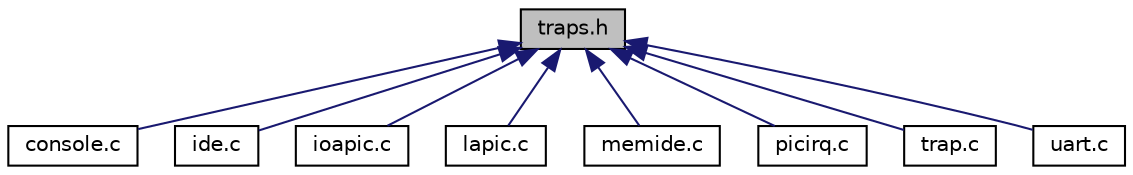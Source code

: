 digraph "traps.h"
{
 // LATEX_PDF_SIZE
  edge [fontname="Helvetica",fontsize="10",labelfontname="Helvetica",labelfontsize="10"];
  node [fontname="Helvetica",fontsize="10",shape=record];
  Node1 [label="traps.h",height=0.2,width=0.4,color="black", fillcolor="grey75", style="filled", fontcolor="black",tooltip=" "];
  Node1 -> Node2 [dir="back",color="midnightblue",fontsize="10",style="solid"];
  Node2 [label="console.c",height=0.2,width=0.4,color="black", fillcolor="white", style="filled",URL="$d0/d56/console_8c.html",tooltip=" "];
  Node1 -> Node3 [dir="back",color="midnightblue",fontsize="10",style="solid"];
  Node3 [label="ide.c",height=0.2,width=0.4,color="black", fillcolor="white", style="filled",URL="$d9/d2f/ide_8c.html",tooltip=" "];
  Node1 -> Node4 [dir="back",color="midnightblue",fontsize="10",style="solid"];
  Node4 [label="ioapic.c",height=0.2,width=0.4,color="black", fillcolor="white", style="filled",URL="$dd/d61/ioapic_8c.html",tooltip=" "];
  Node1 -> Node5 [dir="back",color="midnightblue",fontsize="10",style="solid"];
  Node5 [label="lapic.c",height=0.2,width=0.4,color="black", fillcolor="white", style="filled",URL="$dc/df6/lapic_8c.html",tooltip=" "];
  Node1 -> Node6 [dir="back",color="midnightblue",fontsize="10",style="solid"];
  Node6 [label="memide.c",height=0.2,width=0.4,color="black", fillcolor="white", style="filled",URL="$da/d9b/memide_8c.html",tooltip=" "];
  Node1 -> Node7 [dir="back",color="midnightblue",fontsize="10",style="solid"];
  Node7 [label="picirq.c",height=0.2,width=0.4,color="black", fillcolor="white", style="filled",URL="$d5/da8/picirq_8c.html",tooltip=" "];
  Node1 -> Node8 [dir="back",color="midnightblue",fontsize="10",style="solid"];
  Node8 [label="trap.c",height=0.2,width=0.4,color="black", fillcolor="white", style="filled",URL="$dc/d6f/trap_8c.html",tooltip=" "];
  Node1 -> Node9 [dir="back",color="midnightblue",fontsize="10",style="solid"];
  Node9 [label="uart.c",height=0.2,width=0.4,color="black", fillcolor="white", style="filled",URL="$d1/d87/uart_8c.html",tooltip=" "];
}
